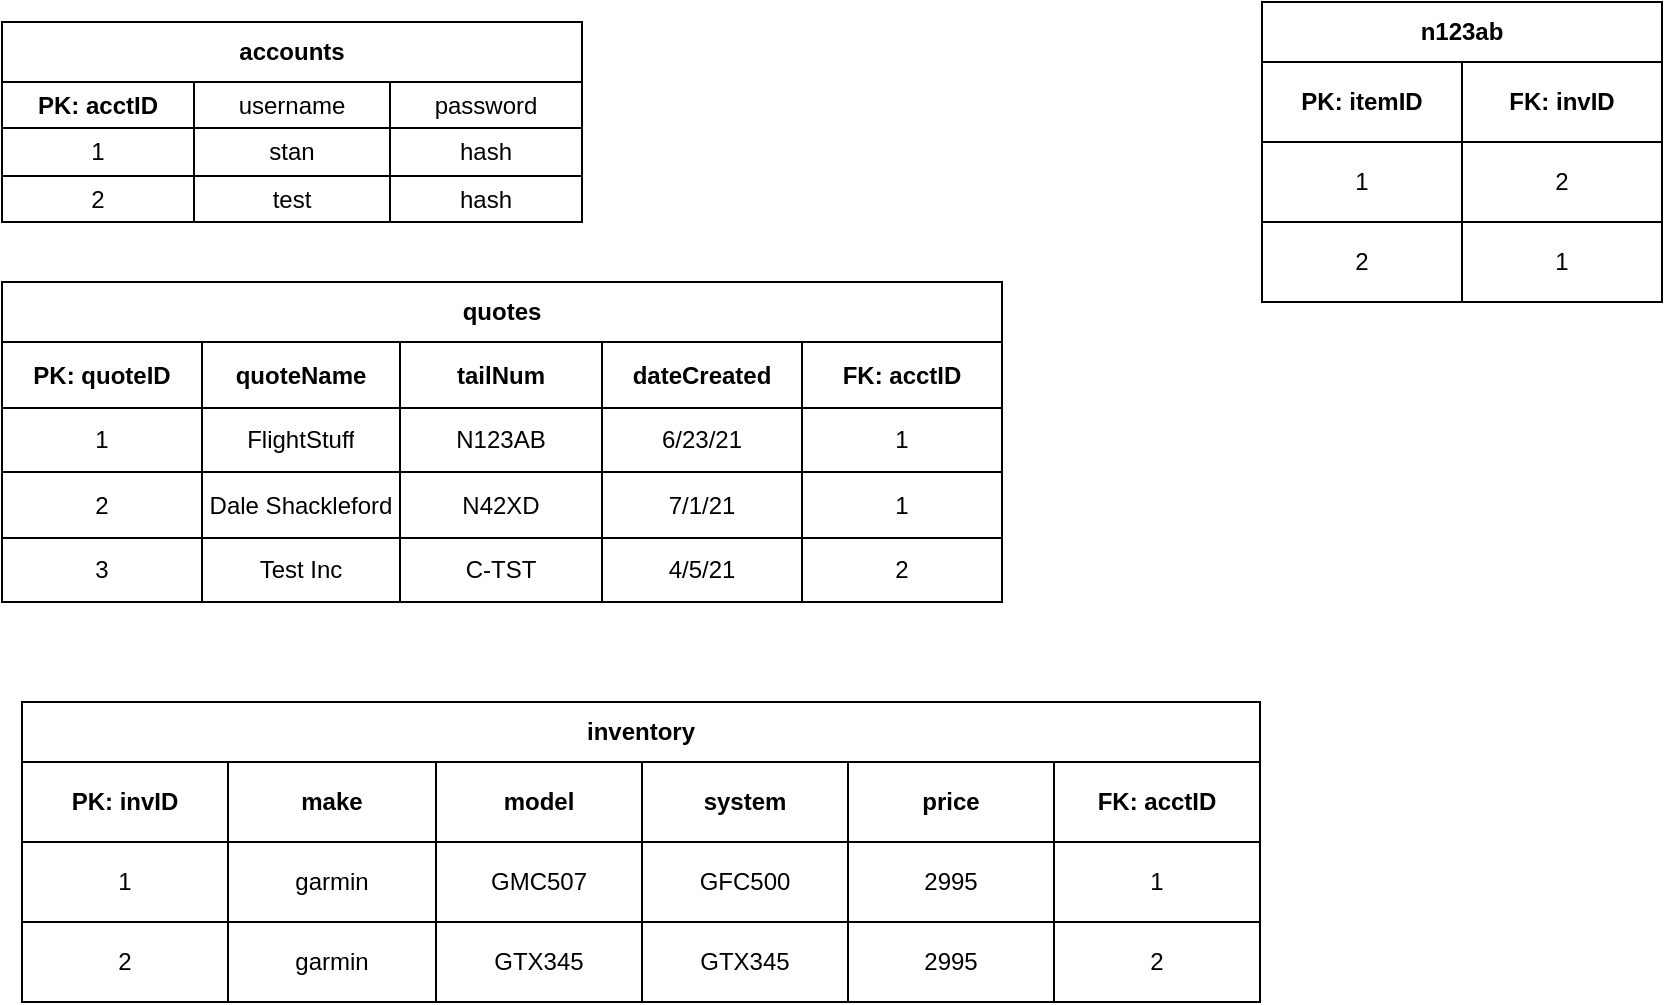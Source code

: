 <mxfile version="14.6.13" type="device"><diagram id="TnbQ4VCx242can4VsZ03" name="Page-1"><mxGraphModel dx="1360" dy="862" grid="1" gridSize="10" guides="1" tooltips="1" connect="1" arrows="1" fold="1" page="1" pageScale="1" pageWidth="1100" pageHeight="850" math="0" shadow="0"><root><mxCell id="0"/><mxCell id="1" parent="0"/><mxCell id="Alr-rDkzV3uNVHy6xY5g-21" value="accounts" style="shape=table;html=1;whiteSpace=wrap;startSize=30;container=1;collapsible=0;childLayout=tableLayout;fontStyle=1;align=center;" vertex="1" parent="1"><mxGeometry x="60" y="50" width="290" height="100" as="geometry"/></mxCell><mxCell id="Alr-rDkzV3uNVHy6xY5g-22" value="" style="shape=partialRectangle;html=1;whiteSpace=wrap;collapsible=0;dropTarget=0;pointerEvents=0;fillColor=none;top=0;left=0;bottom=0;right=0;points=[[0,0.5],[1,0.5]];portConstraint=eastwest;" vertex="1" parent="Alr-rDkzV3uNVHy6xY5g-21"><mxGeometry y="30" width="290" height="23" as="geometry"/></mxCell><mxCell id="Alr-rDkzV3uNVHy6xY5g-23" value="&lt;b&gt;PK: acctID&lt;/b&gt;" style="shape=partialRectangle;html=1;whiteSpace=wrap;connectable=0;fillColor=none;top=0;left=0;bottom=0;right=0;overflow=hidden;" vertex="1" parent="Alr-rDkzV3uNVHy6xY5g-22"><mxGeometry width="96" height="23" as="geometry"/></mxCell><mxCell id="Alr-rDkzV3uNVHy6xY5g-24" value="username" style="shape=partialRectangle;html=1;whiteSpace=wrap;connectable=0;fillColor=none;top=0;left=0;bottom=0;right=0;overflow=hidden;" vertex="1" parent="Alr-rDkzV3uNVHy6xY5g-22"><mxGeometry x="96" width="98" height="23" as="geometry"/></mxCell><mxCell id="Alr-rDkzV3uNVHy6xY5g-25" value="password" style="shape=partialRectangle;html=1;whiteSpace=wrap;connectable=0;fillColor=none;top=0;left=0;bottom=0;right=0;overflow=hidden;" vertex="1" parent="Alr-rDkzV3uNVHy6xY5g-22"><mxGeometry x="194" width="96" height="23" as="geometry"/></mxCell><mxCell id="Alr-rDkzV3uNVHy6xY5g-26" value="" style="shape=partialRectangle;html=1;whiteSpace=wrap;collapsible=0;dropTarget=0;pointerEvents=0;fillColor=none;top=0;left=0;bottom=0;right=0;points=[[0,0.5],[1,0.5]];portConstraint=eastwest;" vertex="1" parent="Alr-rDkzV3uNVHy6xY5g-21"><mxGeometry y="53" width="290" height="24" as="geometry"/></mxCell><mxCell id="Alr-rDkzV3uNVHy6xY5g-27" value="1" style="shape=partialRectangle;html=1;whiteSpace=wrap;connectable=0;fillColor=none;top=0;left=0;bottom=0;right=0;overflow=hidden;" vertex="1" parent="Alr-rDkzV3uNVHy6xY5g-26"><mxGeometry width="96" height="24" as="geometry"/></mxCell><mxCell id="Alr-rDkzV3uNVHy6xY5g-28" value="stan" style="shape=partialRectangle;html=1;whiteSpace=wrap;connectable=0;fillColor=none;top=0;left=0;bottom=0;right=0;overflow=hidden;" vertex="1" parent="Alr-rDkzV3uNVHy6xY5g-26"><mxGeometry x="96" width="98" height="24" as="geometry"/></mxCell><mxCell id="Alr-rDkzV3uNVHy6xY5g-29" value="hash" style="shape=partialRectangle;html=1;whiteSpace=wrap;connectable=0;fillColor=none;top=0;left=0;bottom=0;right=0;overflow=hidden;" vertex="1" parent="Alr-rDkzV3uNVHy6xY5g-26"><mxGeometry x="194" width="96" height="24" as="geometry"/></mxCell><mxCell id="Alr-rDkzV3uNVHy6xY5g-30" value="" style="shape=partialRectangle;html=1;whiteSpace=wrap;collapsible=0;dropTarget=0;pointerEvents=0;fillColor=none;top=0;left=0;bottom=0;right=0;points=[[0,0.5],[1,0.5]];portConstraint=eastwest;" vertex="1" parent="Alr-rDkzV3uNVHy6xY5g-21"><mxGeometry y="77" width="290" height="23" as="geometry"/></mxCell><mxCell id="Alr-rDkzV3uNVHy6xY5g-31" value="2" style="shape=partialRectangle;html=1;whiteSpace=wrap;connectable=0;fillColor=none;top=0;left=0;bottom=0;right=0;overflow=hidden;" vertex="1" parent="Alr-rDkzV3uNVHy6xY5g-30"><mxGeometry width="96" height="23" as="geometry"/></mxCell><mxCell id="Alr-rDkzV3uNVHy6xY5g-32" value="test" style="shape=partialRectangle;html=1;whiteSpace=wrap;connectable=0;fillColor=none;top=0;left=0;bottom=0;right=0;overflow=hidden;" vertex="1" parent="Alr-rDkzV3uNVHy6xY5g-30"><mxGeometry x="96" width="98" height="23" as="geometry"/></mxCell><mxCell id="Alr-rDkzV3uNVHy6xY5g-33" value="hash" style="shape=partialRectangle;html=1;whiteSpace=wrap;connectable=0;fillColor=none;top=0;left=0;bottom=0;right=0;overflow=hidden;" vertex="1" parent="Alr-rDkzV3uNVHy6xY5g-30"><mxGeometry x="194" width="96" height="23" as="geometry"/></mxCell><mxCell id="Alr-rDkzV3uNVHy6xY5g-34" value="quotes" style="shape=table;html=1;whiteSpace=wrap;startSize=30;container=1;collapsible=0;childLayout=tableLayout;fontStyle=1;align=center;" vertex="1" parent="1"><mxGeometry x="60" y="180" width="500" height="160" as="geometry"/></mxCell><mxCell id="Alr-rDkzV3uNVHy6xY5g-35" value="" style="shape=partialRectangle;html=1;whiteSpace=wrap;collapsible=0;dropTarget=0;pointerEvents=0;fillColor=none;top=0;left=0;bottom=0;right=0;points=[[0,0.5],[1,0.5]];portConstraint=eastwest;" vertex="1" parent="Alr-rDkzV3uNVHy6xY5g-34"><mxGeometry y="30" width="500" height="33" as="geometry"/></mxCell><mxCell id="Alr-rDkzV3uNVHy6xY5g-36" value="&lt;b&gt;PK: quoteID&lt;/b&gt;" style="shape=partialRectangle;html=1;whiteSpace=wrap;connectable=0;fillColor=none;top=0;left=0;bottom=0;right=0;overflow=hidden;" vertex="1" parent="Alr-rDkzV3uNVHy6xY5g-35"><mxGeometry width="100" height="33" as="geometry"/></mxCell><mxCell id="Alr-rDkzV3uNVHy6xY5g-37" value="&lt;b&gt;quoteName&lt;/b&gt;" style="shape=partialRectangle;html=1;whiteSpace=wrap;connectable=0;fillColor=none;top=0;left=0;bottom=0;right=0;overflow=hidden;" vertex="1" parent="Alr-rDkzV3uNVHy6xY5g-35"><mxGeometry x="100" width="99" height="33" as="geometry"/></mxCell><mxCell id="Alr-rDkzV3uNVHy6xY5g-38" value="&lt;b&gt;tailNum&lt;/b&gt;" style="shape=partialRectangle;html=1;whiteSpace=wrap;connectable=0;fillColor=none;top=0;left=0;bottom=0;right=0;overflow=hidden;" vertex="1" parent="Alr-rDkzV3uNVHy6xY5g-35"><mxGeometry x="199" width="101" height="33" as="geometry"/></mxCell><mxCell id="Alr-rDkzV3uNVHy6xY5g-50" value="&lt;b&gt;dateCreated&lt;/b&gt;" style="shape=partialRectangle;html=1;whiteSpace=wrap;connectable=0;fillColor=none;top=0;left=0;bottom=0;right=0;overflow=hidden;" vertex="1" parent="Alr-rDkzV3uNVHy6xY5g-35"><mxGeometry x="300" width="100" height="33" as="geometry"/></mxCell><mxCell id="Alr-rDkzV3uNVHy6xY5g-53" value="&lt;b&gt;FK: acctID&lt;/b&gt;" style="shape=partialRectangle;html=1;whiteSpace=wrap;connectable=0;fillColor=none;top=0;left=0;bottom=0;right=0;overflow=hidden;" vertex="1" parent="Alr-rDkzV3uNVHy6xY5g-35"><mxGeometry x="400" width="100" height="33" as="geometry"/></mxCell><mxCell id="Alr-rDkzV3uNVHy6xY5g-39" value="" style="shape=partialRectangle;html=1;whiteSpace=wrap;collapsible=0;dropTarget=0;pointerEvents=0;fillColor=none;top=0;left=0;bottom=0;right=0;points=[[0,0.5],[1,0.5]];portConstraint=eastwest;" vertex="1" parent="Alr-rDkzV3uNVHy6xY5g-34"><mxGeometry y="63" width="500" height="32" as="geometry"/></mxCell><mxCell id="Alr-rDkzV3uNVHy6xY5g-40" value="1" style="shape=partialRectangle;html=1;whiteSpace=wrap;connectable=0;fillColor=none;top=0;left=0;bottom=0;right=0;overflow=hidden;" vertex="1" parent="Alr-rDkzV3uNVHy6xY5g-39"><mxGeometry width="100" height="32" as="geometry"/></mxCell><mxCell id="Alr-rDkzV3uNVHy6xY5g-41" value="FlightStuff" style="shape=partialRectangle;html=1;whiteSpace=wrap;connectable=0;fillColor=none;top=0;left=0;bottom=0;right=0;overflow=hidden;" vertex="1" parent="Alr-rDkzV3uNVHy6xY5g-39"><mxGeometry x="100" width="99" height="32" as="geometry"/></mxCell><mxCell id="Alr-rDkzV3uNVHy6xY5g-42" value="N123AB" style="shape=partialRectangle;html=1;whiteSpace=wrap;connectable=0;fillColor=none;top=0;left=0;bottom=0;right=0;overflow=hidden;" vertex="1" parent="Alr-rDkzV3uNVHy6xY5g-39"><mxGeometry x="199" width="101" height="32" as="geometry"/></mxCell><mxCell id="Alr-rDkzV3uNVHy6xY5g-51" value="6/23/21" style="shape=partialRectangle;html=1;whiteSpace=wrap;connectable=0;fillColor=none;top=0;left=0;bottom=0;right=0;overflow=hidden;" vertex="1" parent="Alr-rDkzV3uNVHy6xY5g-39"><mxGeometry x="300" width="100" height="32" as="geometry"/></mxCell><mxCell id="Alr-rDkzV3uNVHy6xY5g-54" value="1" style="shape=partialRectangle;html=1;whiteSpace=wrap;connectable=0;fillColor=none;top=0;left=0;bottom=0;right=0;overflow=hidden;" vertex="1" parent="Alr-rDkzV3uNVHy6xY5g-39"><mxGeometry x="400" width="100" height="32" as="geometry"/></mxCell><mxCell id="Alr-rDkzV3uNVHy6xY5g-43" value="" style="shape=partialRectangle;html=1;whiteSpace=wrap;collapsible=0;dropTarget=0;pointerEvents=0;fillColor=none;top=0;left=0;bottom=0;right=0;points=[[0,0.5],[1,0.5]];portConstraint=eastwest;" vertex="1" parent="Alr-rDkzV3uNVHy6xY5g-34"><mxGeometry y="95" width="500" height="33" as="geometry"/></mxCell><mxCell id="Alr-rDkzV3uNVHy6xY5g-44" value="2" style="shape=partialRectangle;html=1;whiteSpace=wrap;connectable=0;fillColor=none;top=0;left=0;bottom=0;right=0;overflow=hidden;" vertex="1" parent="Alr-rDkzV3uNVHy6xY5g-43"><mxGeometry width="100" height="33" as="geometry"/></mxCell><mxCell id="Alr-rDkzV3uNVHy6xY5g-45" value="Dale Shackleford" style="shape=partialRectangle;html=1;whiteSpace=wrap;connectable=0;fillColor=none;top=0;left=0;bottom=0;right=0;overflow=hidden;" vertex="1" parent="Alr-rDkzV3uNVHy6xY5g-43"><mxGeometry x="100" width="99" height="33" as="geometry"/></mxCell><mxCell id="Alr-rDkzV3uNVHy6xY5g-46" value="N42XD" style="shape=partialRectangle;html=1;whiteSpace=wrap;connectable=0;fillColor=none;top=0;left=0;bottom=0;right=0;overflow=hidden;" vertex="1" parent="Alr-rDkzV3uNVHy6xY5g-43"><mxGeometry x="199" width="101" height="33" as="geometry"/></mxCell><mxCell id="Alr-rDkzV3uNVHy6xY5g-52" value="7/1/21" style="shape=partialRectangle;html=1;whiteSpace=wrap;connectable=0;fillColor=none;top=0;left=0;bottom=0;right=0;overflow=hidden;" vertex="1" parent="Alr-rDkzV3uNVHy6xY5g-43"><mxGeometry x="300" width="100" height="33" as="geometry"/></mxCell><mxCell id="Alr-rDkzV3uNVHy6xY5g-55" value="1" style="shape=partialRectangle;html=1;whiteSpace=wrap;connectable=0;fillColor=none;top=0;left=0;bottom=0;right=0;overflow=hidden;" vertex="1" parent="Alr-rDkzV3uNVHy6xY5g-43"><mxGeometry x="400" width="100" height="33" as="geometry"/></mxCell><mxCell id="Alr-rDkzV3uNVHy6xY5g-56" style="shape=partialRectangle;html=1;whiteSpace=wrap;collapsible=0;dropTarget=0;pointerEvents=0;fillColor=none;top=0;left=0;bottom=0;right=0;points=[[0,0.5],[1,0.5]];portConstraint=eastwest;" vertex="1" parent="Alr-rDkzV3uNVHy6xY5g-34"><mxGeometry y="128" width="500" height="32" as="geometry"/></mxCell><mxCell id="Alr-rDkzV3uNVHy6xY5g-57" value="3" style="shape=partialRectangle;html=1;whiteSpace=wrap;connectable=0;fillColor=none;top=0;left=0;bottom=0;right=0;overflow=hidden;" vertex="1" parent="Alr-rDkzV3uNVHy6xY5g-56"><mxGeometry width="100" height="32" as="geometry"/></mxCell><mxCell id="Alr-rDkzV3uNVHy6xY5g-58" value="Test Inc" style="shape=partialRectangle;html=1;whiteSpace=wrap;connectable=0;fillColor=none;top=0;left=0;bottom=0;right=0;overflow=hidden;" vertex="1" parent="Alr-rDkzV3uNVHy6xY5g-56"><mxGeometry x="100" width="99" height="32" as="geometry"/></mxCell><mxCell id="Alr-rDkzV3uNVHy6xY5g-59" value="C-TST" style="shape=partialRectangle;html=1;whiteSpace=wrap;connectable=0;fillColor=none;top=0;left=0;bottom=0;right=0;overflow=hidden;" vertex="1" parent="Alr-rDkzV3uNVHy6xY5g-56"><mxGeometry x="199" width="101" height="32" as="geometry"/></mxCell><mxCell id="Alr-rDkzV3uNVHy6xY5g-60" value="4/5/21" style="shape=partialRectangle;html=1;whiteSpace=wrap;connectable=0;fillColor=none;top=0;left=0;bottom=0;right=0;overflow=hidden;" vertex="1" parent="Alr-rDkzV3uNVHy6xY5g-56"><mxGeometry x="300" width="100" height="32" as="geometry"/></mxCell><mxCell id="Alr-rDkzV3uNVHy6xY5g-61" value="2" style="shape=partialRectangle;html=1;whiteSpace=wrap;connectable=0;fillColor=none;top=0;left=0;bottom=0;right=0;overflow=hidden;" vertex="1" parent="Alr-rDkzV3uNVHy6xY5g-56"><mxGeometry x="400" width="100" height="32" as="geometry"/></mxCell><mxCell id="Alr-rDkzV3uNVHy6xY5g-62" value="n123ab" style="shape=table;html=1;whiteSpace=wrap;startSize=30;container=1;collapsible=0;childLayout=tableLayout;fontStyle=1;align=center;" vertex="1" parent="1"><mxGeometry x="690" y="40" width="200" height="150" as="geometry"/></mxCell><mxCell id="Alr-rDkzV3uNVHy6xY5g-63" value="" style="shape=partialRectangle;html=1;whiteSpace=wrap;collapsible=0;dropTarget=0;pointerEvents=0;fillColor=none;top=0;left=0;bottom=0;right=0;points=[[0,0.5],[1,0.5]];portConstraint=eastwest;" vertex="1" parent="Alr-rDkzV3uNVHy6xY5g-62"><mxGeometry y="30" width="200" height="40" as="geometry"/></mxCell><mxCell id="Alr-rDkzV3uNVHy6xY5g-64" value="&lt;b&gt;PK: itemID&lt;/b&gt;" style="shape=partialRectangle;html=1;whiteSpace=wrap;connectable=0;fillColor=none;top=0;left=0;bottom=0;right=0;overflow=hidden;" vertex="1" parent="Alr-rDkzV3uNVHy6xY5g-63"><mxGeometry width="100" height="40" as="geometry"/></mxCell><mxCell id="Alr-rDkzV3uNVHy6xY5g-65" value="&lt;b&gt;FK: invID&lt;/b&gt;" style="shape=partialRectangle;html=1;whiteSpace=wrap;connectable=0;fillColor=none;top=0;left=0;bottom=0;right=0;overflow=hidden;" vertex="1" parent="Alr-rDkzV3uNVHy6xY5g-63"><mxGeometry x="100" width="100" height="40" as="geometry"/></mxCell><mxCell id="Alr-rDkzV3uNVHy6xY5g-67" value="" style="shape=partialRectangle;html=1;whiteSpace=wrap;collapsible=0;dropTarget=0;pointerEvents=0;fillColor=none;top=0;left=0;bottom=0;right=0;points=[[0,0.5],[1,0.5]];portConstraint=eastwest;" vertex="1" parent="Alr-rDkzV3uNVHy6xY5g-62"><mxGeometry y="70" width="200" height="40" as="geometry"/></mxCell><mxCell id="Alr-rDkzV3uNVHy6xY5g-68" value="1" style="shape=partialRectangle;html=1;whiteSpace=wrap;connectable=0;fillColor=none;top=0;left=0;bottom=0;right=0;overflow=hidden;" vertex="1" parent="Alr-rDkzV3uNVHy6xY5g-67"><mxGeometry width="100" height="40" as="geometry"/></mxCell><mxCell id="Alr-rDkzV3uNVHy6xY5g-69" value="2" style="shape=partialRectangle;html=1;whiteSpace=wrap;connectable=0;fillColor=none;top=0;left=0;bottom=0;right=0;overflow=hidden;" vertex="1" parent="Alr-rDkzV3uNVHy6xY5g-67"><mxGeometry x="100" width="100" height="40" as="geometry"/></mxCell><mxCell id="Alr-rDkzV3uNVHy6xY5g-71" value="" style="shape=partialRectangle;html=1;whiteSpace=wrap;collapsible=0;dropTarget=0;pointerEvents=0;fillColor=none;top=0;left=0;bottom=0;right=0;points=[[0,0.5],[1,0.5]];portConstraint=eastwest;" vertex="1" parent="Alr-rDkzV3uNVHy6xY5g-62"><mxGeometry y="110" width="200" height="40" as="geometry"/></mxCell><mxCell id="Alr-rDkzV3uNVHy6xY5g-72" value="2" style="shape=partialRectangle;html=1;whiteSpace=wrap;connectable=0;fillColor=none;top=0;left=0;bottom=0;right=0;overflow=hidden;" vertex="1" parent="Alr-rDkzV3uNVHy6xY5g-71"><mxGeometry width="100" height="40" as="geometry"/></mxCell><mxCell id="Alr-rDkzV3uNVHy6xY5g-73" value="1" style="shape=partialRectangle;html=1;whiteSpace=wrap;connectable=0;fillColor=none;top=0;left=0;bottom=0;right=0;overflow=hidden;" vertex="1" parent="Alr-rDkzV3uNVHy6xY5g-71"><mxGeometry x="100" width="100" height="40" as="geometry"/></mxCell><mxCell id="Alr-rDkzV3uNVHy6xY5g-75" value="inventory" style="shape=table;html=1;whiteSpace=wrap;startSize=30;container=1;collapsible=0;childLayout=tableLayout;fontStyle=1;align=center;" vertex="1" parent="1"><mxGeometry x="70" y="390" width="619" height="150" as="geometry"/></mxCell><mxCell id="Alr-rDkzV3uNVHy6xY5g-76" value="" style="shape=partialRectangle;html=1;whiteSpace=wrap;collapsible=0;dropTarget=0;pointerEvents=0;fillColor=none;top=0;left=0;bottom=0;right=0;points=[[0,0.5],[1,0.5]];portConstraint=eastwest;" vertex="1" parent="Alr-rDkzV3uNVHy6xY5g-75"><mxGeometry y="30" width="619" height="40" as="geometry"/></mxCell><mxCell id="Alr-rDkzV3uNVHy6xY5g-77" value="&lt;b&gt;PK: invID&lt;/b&gt;" style="shape=partialRectangle;html=1;whiteSpace=wrap;connectable=0;fillColor=none;top=0;left=0;bottom=0;right=0;overflow=hidden;" vertex="1" parent="Alr-rDkzV3uNVHy6xY5g-76"><mxGeometry width="103" height="40" as="geometry"/></mxCell><mxCell id="Alr-rDkzV3uNVHy6xY5g-78" value="&lt;b&gt;make&lt;/b&gt;" style="shape=partialRectangle;html=1;whiteSpace=wrap;connectable=0;fillColor=none;top=0;left=0;bottom=0;right=0;overflow=hidden;" vertex="1" parent="Alr-rDkzV3uNVHy6xY5g-76"><mxGeometry x="103" width="104" height="40" as="geometry"/></mxCell><mxCell id="Alr-rDkzV3uNVHy6xY5g-79" value="&lt;b&gt;model&lt;/b&gt;" style="shape=partialRectangle;html=1;whiteSpace=wrap;connectable=0;fillColor=none;top=0;left=0;bottom=0;right=0;overflow=hidden;" vertex="1" parent="Alr-rDkzV3uNVHy6xY5g-76"><mxGeometry x="207" width="103" height="40" as="geometry"/></mxCell><mxCell id="Alr-rDkzV3uNVHy6xY5g-88" value="&lt;b&gt;system&lt;/b&gt;" style="shape=partialRectangle;html=1;whiteSpace=wrap;connectable=0;fillColor=none;top=0;left=0;bottom=0;right=0;overflow=hidden;" vertex="1" parent="Alr-rDkzV3uNVHy6xY5g-76"><mxGeometry x="310" width="103" height="40" as="geometry"/></mxCell><mxCell id="Alr-rDkzV3uNVHy6xY5g-91" value="&lt;b&gt;price&lt;/b&gt;" style="shape=partialRectangle;html=1;whiteSpace=wrap;connectable=0;fillColor=none;top=0;left=0;bottom=0;right=0;overflow=hidden;" vertex="1" parent="Alr-rDkzV3uNVHy6xY5g-76"><mxGeometry x="413" width="103" height="40" as="geometry"/></mxCell><mxCell id="Alr-rDkzV3uNVHy6xY5g-94" value="&lt;b&gt;FK: acctID&lt;/b&gt;" style="shape=partialRectangle;html=1;whiteSpace=wrap;connectable=0;fillColor=none;top=0;left=0;bottom=0;right=0;overflow=hidden;" vertex="1" parent="Alr-rDkzV3uNVHy6xY5g-76"><mxGeometry x="516" width="103" height="40" as="geometry"/></mxCell><mxCell id="Alr-rDkzV3uNVHy6xY5g-80" value="" style="shape=partialRectangle;html=1;whiteSpace=wrap;collapsible=0;dropTarget=0;pointerEvents=0;fillColor=none;top=0;left=0;bottom=0;right=0;points=[[0,0.5],[1,0.5]];portConstraint=eastwest;" vertex="1" parent="Alr-rDkzV3uNVHy6xY5g-75"><mxGeometry y="70" width="619" height="40" as="geometry"/></mxCell><mxCell id="Alr-rDkzV3uNVHy6xY5g-81" value="1" style="shape=partialRectangle;html=1;whiteSpace=wrap;connectable=0;fillColor=none;top=0;left=0;bottom=0;right=0;overflow=hidden;" vertex="1" parent="Alr-rDkzV3uNVHy6xY5g-80"><mxGeometry width="103" height="40" as="geometry"/></mxCell><mxCell id="Alr-rDkzV3uNVHy6xY5g-82" value="garmin" style="shape=partialRectangle;html=1;whiteSpace=wrap;connectable=0;fillColor=none;top=0;left=0;bottom=0;right=0;overflow=hidden;" vertex="1" parent="Alr-rDkzV3uNVHy6xY5g-80"><mxGeometry x="103" width="104" height="40" as="geometry"/></mxCell><mxCell id="Alr-rDkzV3uNVHy6xY5g-83" value="GMC507" style="shape=partialRectangle;html=1;whiteSpace=wrap;connectable=0;fillColor=none;top=0;left=0;bottom=0;right=0;overflow=hidden;" vertex="1" parent="Alr-rDkzV3uNVHy6xY5g-80"><mxGeometry x="207" width="103" height="40" as="geometry"/></mxCell><mxCell id="Alr-rDkzV3uNVHy6xY5g-89" value="GFC500" style="shape=partialRectangle;html=1;whiteSpace=wrap;connectable=0;fillColor=none;top=0;left=0;bottom=0;right=0;overflow=hidden;" vertex="1" parent="Alr-rDkzV3uNVHy6xY5g-80"><mxGeometry x="310" width="103" height="40" as="geometry"/></mxCell><mxCell id="Alr-rDkzV3uNVHy6xY5g-92" value="2995" style="shape=partialRectangle;html=1;whiteSpace=wrap;connectable=0;fillColor=none;top=0;left=0;bottom=0;right=0;overflow=hidden;" vertex="1" parent="Alr-rDkzV3uNVHy6xY5g-80"><mxGeometry x="413" width="103" height="40" as="geometry"/></mxCell><mxCell id="Alr-rDkzV3uNVHy6xY5g-95" value="1" style="shape=partialRectangle;html=1;whiteSpace=wrap;connectable=0;fillColor=none;top=0;left=0;bottom=0;right=0;overflow=hidden;" vertex="1" parent="Alr-rDkzV3uNVHy6xY5g-80"><mxGeometry x="516" width="103" height="40" as="geometry"/></mxCell><mxCell id="Alr-rDkzV3uNVHy6xY5g-84" value="" style="shape=partialRectangle;html=1;whiteSpace=wrap;collapsible=0;dropTarget=0;pointerEvents=0;fillColor=none;top=0;left=0;bottom=0;right=0;points=[[0,0.5],[1,0.5]];portConstraint=eastwest;" vertex="1" parent="Alr-rDkzV3uNVHy6xY5g-75"><mxGeometry y="110" width="619" height="40" as="geometry"/></mxCell><mxCell id="Alr-rDkzV3uNVHy6xY5g-85" value="2" style="shape=partialRectangle;html=1;whiteSpace=wrap;connectable=0;fillColor=none;top=0;left=0;bottom=0;right=0;overflow=hidden;" vertex="1" parent="Alr-rDkzV3uNVHy6xY5g-84"><mxGeometry width="103" height="40" as="geometry"/></mxCell><mxCell id="Alr-rDkzV3uNVHy6xY5g-86" value="garmin" style="shape=partialRectangle;html=1;whiteSpace=wrap;connectable=0;fillColor=none;top=0;left=0;bottom=0;right=0;overflow=hidden;" vertex="1" parent="Alr-rDkzV3uNVHy6xY5g-84"><mxGeometry x="103" width="104" height="40" as="geometry"/></mxCell><mxCell id="Alr-rDkzV3uNVHy6xY5g-87" value="GTX345" style="shape=partialRectangle;html=1;whiteSpace=wrap;connectable=0;fillColor=none;top=0;left=0;bottom=0;right=0;overflow=hidden;" vertex="1" parent="Alr-rDkzV3uNVHy6xY5g-84"><mxGeometry x="207" width="103" height="40" as="geometry"/></mxCell><mxCell id="Alr-rDkzV3uNVHy6xY5g-90" value="GTX345" style="shape=partialRectangle;html=1;whiteSpace=wrap;connectable=0;fillColor=none;top=0;left=0;bottom=0;right=0;overflow=hidden;" vertex="1" parent="Alr-rDkzV3uNVHy6xY5g-84"><mxGeometry x="310" width="103" height="40" as="geometry"/></mxCell><mxCell id="Alr-rDkzV3uNVHy6xY5g-93" value="2995" style="shape=partialRectangle;html=1;whiteSpace=wrap;connectable=0;fillColor=none;top=0;left=0;bottom=0;right=0;overflow=hidden;" vertex="1" parent="Alr-rDkzV3uNVHy6xY5g-84"><mxGeometry x="413" width="103" height="40" as="geometry"/></mxCell><mxCell id="Alr-rDkzV3uNVHy6xY5g-96" value="2" style="shape=partialRectangle;html=1;whiteSpace=wrap;connectable=0;fillColor=none;top=0;left=0;bottom=0;right=0;overflow=hidden;" vertex="1" parent="Alr-rDkzV3uNVHy6xY5g-84"><mxGeometry x="516" width="103" height="40" as="geometry"/></mxCell></root></mxGraphModel></diagram></mxfile>